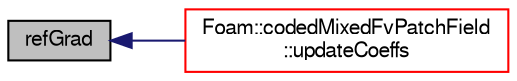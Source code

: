 digraph "refGrad"
{
  bgcolor="transparent";
  edge [fontname="FreeSans",fontsize="10",labelfontname="FreeSans",labelfontsize="10"];
  node [fontname="FreeSans",fontsize="10",shape=record];
  rankdir="LR";
  Node28 [label="refGrad",height=0.2,width=0.4,color="black", fillcolor="grey75", style="filled", fontcolor="black"];
  Node28 -> Node29 [dir="back",color="midnightblue",fontsize="10",style="solid",fontname="FreeSans"];
  Node29 [label="Foam::codedMixedFvPatchField\l::updateCoeffs",height=0.2,width=0.4,color="red",URL="$a22074.html#a7e24eafac629d3733181cd942d4c902f",tooltip="Update the coefficients associated with the patch field. "];
}
